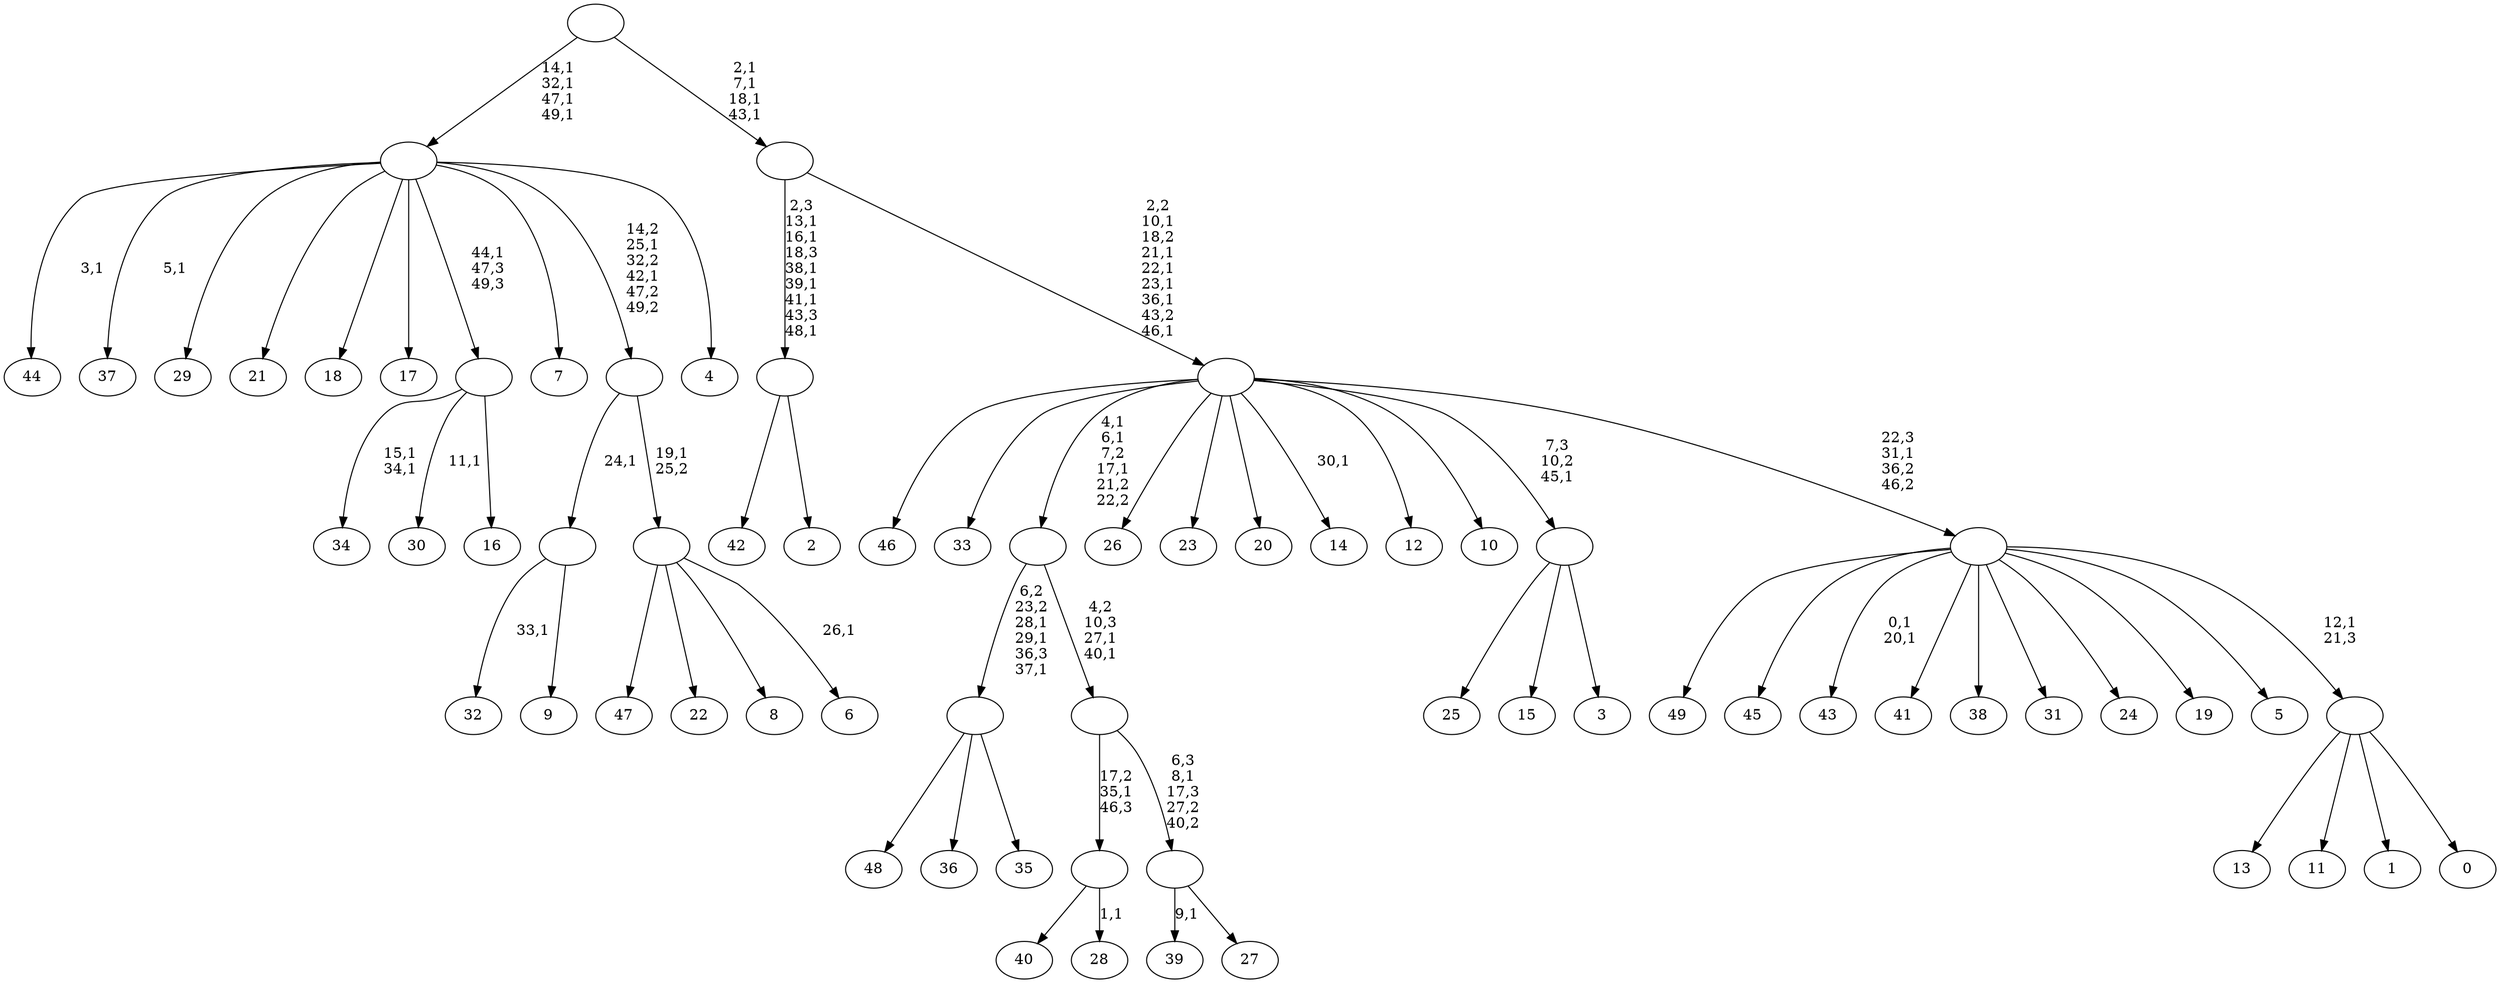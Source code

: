 digraph T {
	100 [label="49"]
	99 [label="48"]
	98 [label="47"]
	97 [label="46"]
	96 [label="45"]
	95 [label="44"]
	93 [label="43"]
	90 [label="42"]
	89 [label="41"]
	88 [label="40"]
	87 [label="39"]
	85 [label="38"]
	84 [label="37"]
	82 [label="36"]
	81 [label="35"]
	80 [label=""]
	77 [label="34"]
	74 [label="33"]
	73 [label="32"]
	71 [label="31"]
	70 [label="30"]
	68 [label="29"]
	67 [label="28"]
	65 [label=""]
	64 [label="27"]
	63 [label=""]
	62 [label=""]
	60 [label=""]
	57 [label="26"]
	56 [label="25"]
	55 [label="24"]
	54 [label="23"]
	53 [label="22"]
	52 [label="21"]
	51 [label="20"]
	50 [label="19"]
	49 [label="18"]
	48 [label="17"]
	47 [label="16"]
	46 [label=""]
	45 [label="15"]
	44 [label="14"]
	42 [label="13"]
	41 [label="12"]
	40 [label="11"]
	39 [label="10"]
	38 [label="9"]
	37 [label=""]
	36 [label="8"]
	35 [label="7"]
	34 [label="6"]
	32 [label=""]
	31 [label=""]
	29 [label="5"]
	28 [label="4"]
	27 [label=""]
	23 [label="3"]
	22 [label=""]
	21 [label="2"]
	20 [label=""]
	14 [label="1"]
	13 [label="0"]
	12 [label=""]
	11 [label=""]
	10 [label=""]
	4 [label=""]
	0 [label=""]
	80 -> 99 [label=""]
	80 -> 82 [label=""]
	80 -> 81 [label=""]
	65 -> 67 [label="1,1"]
	65 -> 88 [label=""]
	63 -> 87 [label="9,1"]
	63 -> 64 [label=""]
	62 -> 65 [label="17,2\n35,1\n46,3"]
	62 -> 63 [label="6,3\n8,1\n17,3\n27,2\n40,2"]
	60 -> 62 [label="4,2\n10,3\n27,1\n40,1"]
	60 -> 80 [label="6,2\n23,2\n28,1\n29,1\n36,3\n37,1"]
	46 -> 70 [label="11,1"]
	46 -> 77 [label="15,1\n34,1"]
	46 -> 47 [label=""]
	37 -> 73 [label="33,1"]
	37 -> 38 [label=""]
	32 -> 34 [label="26,1"]
	32 -> 98 [label=""]
	32 -> 53 [label=""]
	32 -> 36 [label=""]
	31 -> 37 [label="24,1"]
	31 -> 32 [label="19,1\n25,2"]
	27 -> 31 [label="14,2\n25,1\n32,2\n42,1\n47,2\n49,2"]
	27 -> 84 [label="5,1"]
	27 -> 95 [label="3,1"]
	27 -> 68 [label=""]
	27 -> 52 [label=""]
	27 -> 49 [label=""]
	27 -> 48 [label=""]
	27 -> 46 [label="44,1\n47,3\n49,3"]
	27 -> 35 [label=""]
	27 -> 28 [label=""]
	22 -> 56 [label=""]
	22 -> 45 [label=""]
	22 -> 23 [label=""]
	20 -> 90 [label=""]
	20 -> 21 [label=""]
	12 -> 42 [label=""]
	12 -> 40 [label=""]
	12 -> 14 [label=""]
	12 -> 13 [label=""]
	11 -> 93 [label="0,1\n20,1"]
	11 -> 100 [label=""]
	11 -> 96 [label=""]
	11 -> 89 [label=""]
	11 -> 85 [label=""]
	11 -> 71 [label=""]
	11 -> 55 [label=""]
	11 -> 50 [label=""]
	11 -> 29 [label=""]
	11 -> 12 [label="12,1\n21,3"]
	10 -> 44 [label="30,1"]
	10 -> 60 [label="4,1\n6,1\n7,2\n17,1\n21,2\n22,2"]
	10 -> 97 [label=""]
	10 -> 74 [label=""]
	10 -> 57 [label=""]
	10 -> 54 [label=""]
	10 -> 51 [label=""]
	10 -> 41 [label=""]
	10 -> 39 [label=""]
	10 -> 22 [label="7,3\n10,2\n45,1"]
	10 -> 11 [label="22,3\n31,1\n36,2\n46,2"]
	4 -> 10 [label="2,2\n10,1\n18,2\n21,1\n22,1\n23,1\n36,1\n43,2\n46,1"]
	4 -> 20 [label="2,3\n13,1\n16,1\n18,3\n38,1\n39,1\n41,1\n43,3\n48,1"]
	0 -> 4 [label="2,1\n7,1\n18,1\n43,1"]
	0 -> 27 [label="14,1\n32,1\n47,1\n49,1"]
}
